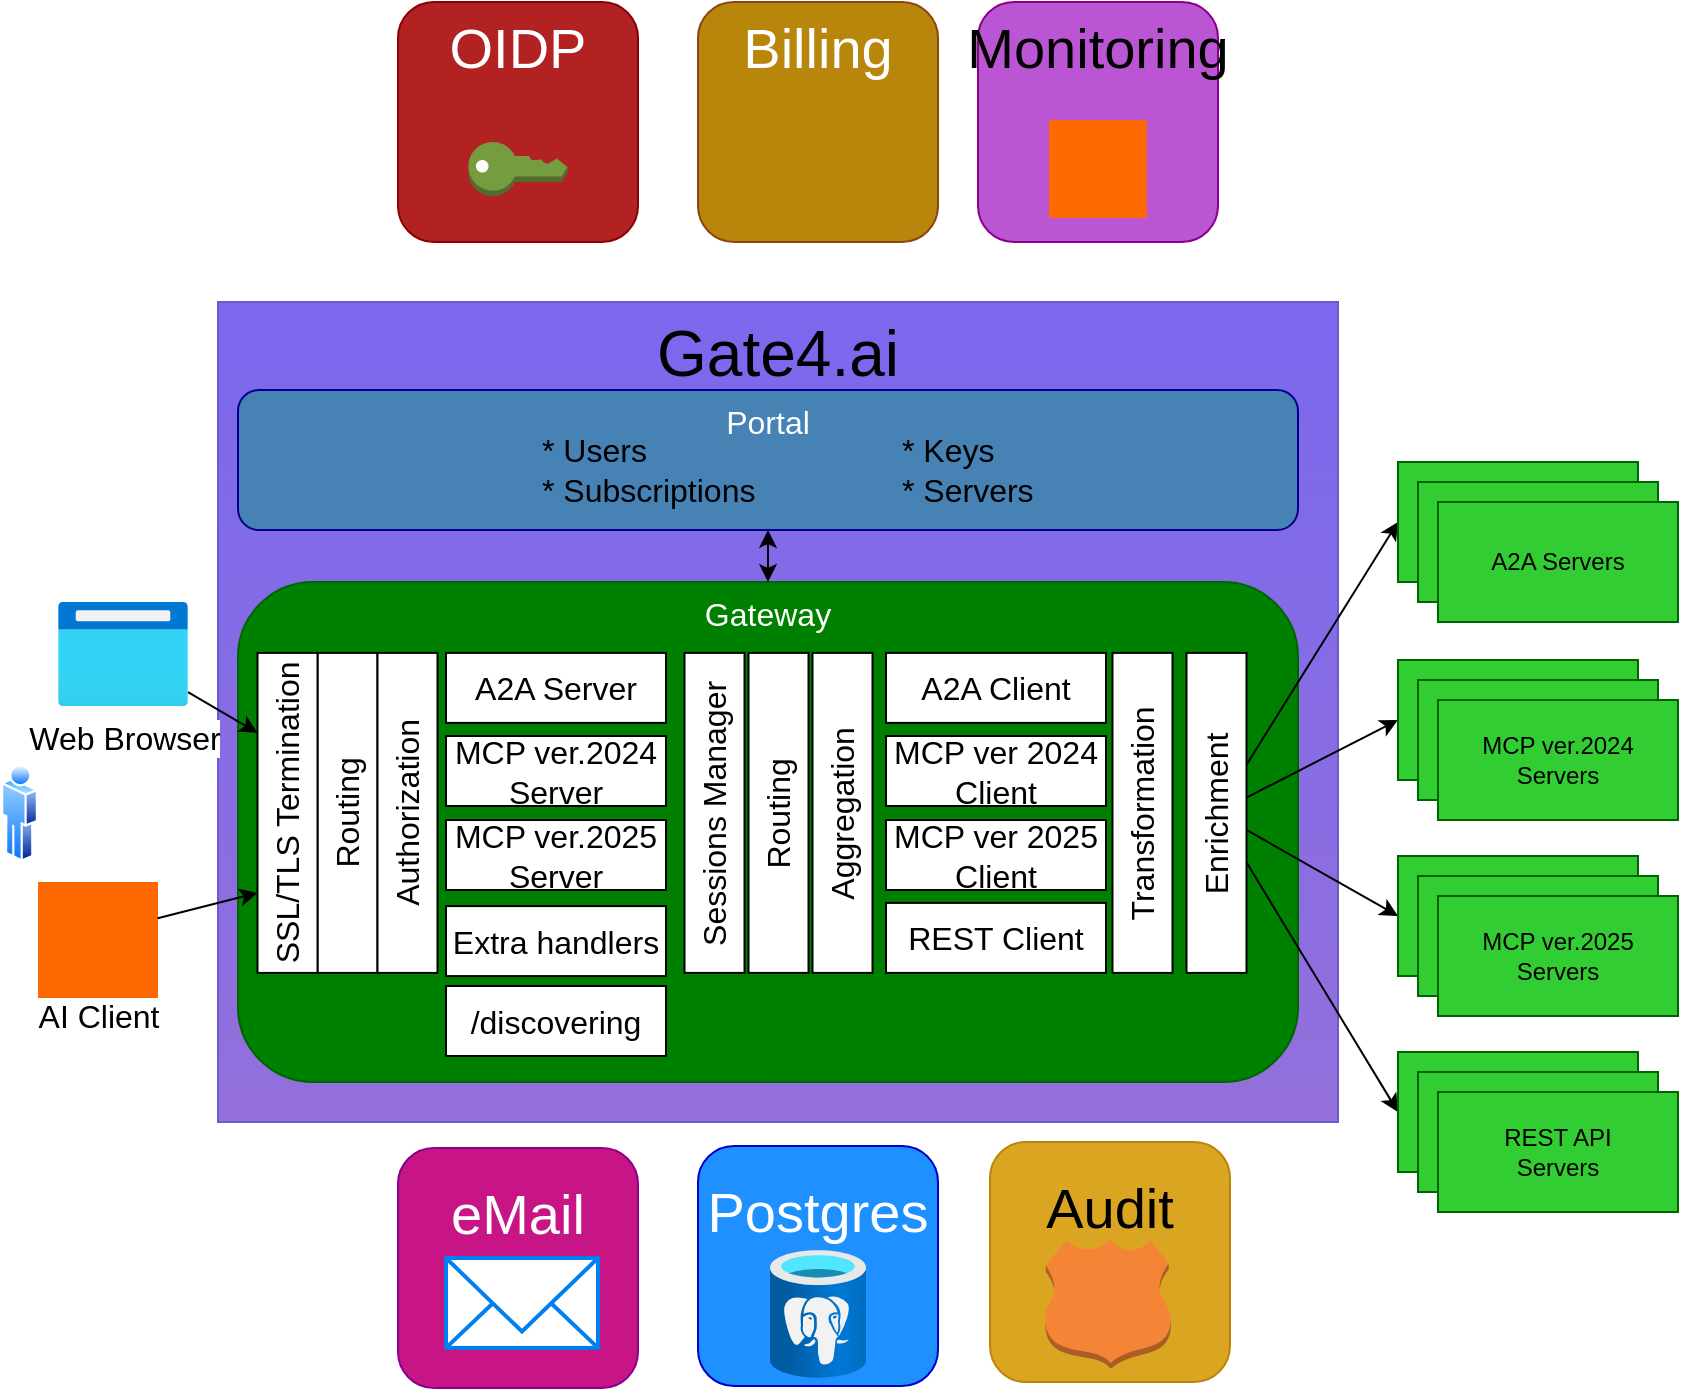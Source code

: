 <mxfile scale="1" border="0" version="26.2.2">
  <diagram name="Page-1" id="rISaZnfHqlBSePmNcUNR">
    <mxGraphModel dx="1362" dy="963" grid="1" gridSize="10" guides="1" tooltips="1" connect="1" arrows="1" fold="1" page="1" pageScale="1" pageWidth="850" pageHeight="1100" math="0" shadow="0">
      <root>
        <mxCell id="0" />
        <mxCell id="1" parent="0" />
        <mxCell id="ocgM2qB5vdDprt8gCR4s-26" value="Gate4.ai" style="rounded=0;whiteSpace=wrap;html=1;verticalAlign=top;fontSize=32;fillColor=#7B68EE;strokeColor=#6A5ACD;gradientColor=#9370DB;" parent="1" vertex="1">
          <mxGeometry x="110" y="150" width="560" height="410" as="geometry" />
        </mxCell>
        <mxCell id="ocgM2qB5vdDprt8gCR4s-22" value="&lt;font&gt;OIDP&lt;/font&gt;" style="rounded=1;whiteSpace=wrap;html=1;verticalAlign=top;fontSize=28;fillColor=#B22222;fontColor=#FFFFFF;strokeColor=#8B0000;" parent="1" vertex="1">
          <mxGeometry x="200" width="120" height="120" as="geometry" />
        </mxCell>
        <mxCell id="ocgM2qB5vdDprt8gCR4s-2" value="Web Browser" style="image;aspect=fixed;html=1;points=[];align=center;fontSize=16;image=img/lib/azure2/general/Browser.svg;imageBackground=none;labelBackgroundColor=default;textShadow=0;" parent="1" vertex="1">
          <mxGeometry x="30" y="300" width="65" height="52" as="geometry" />
        </mxCell>
        <mxCell id="ocgM2qB5vdDprt8gCR4s-3" value="AI Client" style="points=[];aspect=fixed;html=1;align=center;shadow=0;dashed=0;fillColor=#FF6A00;strokeColor=none;shape=mxgraph.alibaba_cloud.multimediaai;verticalAlign=bottom;spacingBottom=-20;fontSize=16;labelBackgroundColor=default;" parent="1" vertex="1">
          <mxGeometry x="20" y="440" width="60" height="59.1" as="geometry" />
        </mxCell>
        <mxCell id="ocgM2qB5vdDprt8gCR4s-4" value="Gateway" style="rounded=1;whiteSpace=wrap;html=1;verticalAlign=top;fontSize=16;fillColor=#008000;fontColor=#FFFFFF;strokeColor=#006400;" parent="1" vertex="1">
          <mxGeometry x="120" y="290" width="530" height="250" as="geometry" />
        </mxCell>
        <mxCell id="ocgM2qB5vdDprt8gCR4s-9" value="Portal" style="rounded=1;whiteSpace=wrap;html=1;verticalAlign=top;fontSize=16;fillColor=#4682B4;fontColor=#FFFFFF;strokeColor=#00008B;" parent="1" vertex="1">
          <mxGeometry x="120" y="194" width="530" height="70" as="geometry" />
        </mxCell>
        <mxCell id="ocgM2qB5vdDprt8gCR4s-19" value="" style="outlineConnect=0;dashed=0;verticalLabelPosition=bottom;verticalAlign=top;align=center;html=1;shape=mxgraph.aws3.add_on;fillColor=#759C3E;gradientColor=none;" parent="1" vertex="1">
          <mxGeometry x="235.25" y="70" width="49.5" height="27" as="geometry" />
        </mxCell>
        <mxCell id="ocgM2qB5vdDprt8gCR4s-25" value="&lt;font&gt;Billing&lt;/font&gt;" style="rounded=1;whiteSpace=wrap;html=1;verticalAlign=top;fontSize=28;fillColor=#B8860B;fontColor=#FFFFFF;strokeColor=#8B4513;" parent="1" vertex="1">
          <mxGeometry x="350" width="120" height="120" as="geometry" />
        </mxCell>
        <mxCell id="ocgM2qB5vdDprt8gCR4s-21" value="" style="shape=image;html=1;verticalAlign=top;verticalLabelPosition=bottom;labelBackgroundColor=#ffffff;imageAspect=0;aspect=fixed;image=https://cdn0.iconfinder.com/data/icons/business-startup-10/50/29-128.png" parent="1" vertex="1">
          <mxGeometry x="376" y="49.5" width="68" height="68" as="geometry" />
        </mxCell>
        <mxCell id="ocgM2qB5vdDprt8gCR4s-27" value="Routing" style="rounded=0;whiteSpace=wrap;html=1;fontSize=16;horizontal=0;" parent="1" vertex="1">
          <mxGeometry x="159.75" y="325.45" width="30" height="160" as="geometry" />
        </mxCell>
        <mxCell id="ocgM2qB5vdDprt8gCR4s-33" value="" style="endArrow=classic;html=1;rounded=0;entryX=0;entryY=0.25;entryDx=0;entryDy=0;" parent="1" source="ocgM2qB5vdDprt8gCR4s-2" target="2LIH8MT-0-WzAQpLcu-H-1" edge="1">
          <mxGeometry width="50" height="50" relative="1" as="geometry">
            <mxPoint x="520" y="430" as="sourcePoint" />
            <mxPoint x="570" y="380" as="targetPoint" />
          </mxGeometry>
        </mxCell>
        <mxCell id="ocgM2qB5vdDprt8gCR4s-34" value="" style="endArrow=classic;html=1;rounded=0;exitX=0.997;exitY=0.307;exitDx=0;exitDy=0;exitPerimeter=0;entryX=0;entryY=0.75;entryDx=0;entryDy=0;" parent="1" source="ocgM2qB5vdDprt8gCR4s-3" target="2LIH8MT-0-WzAQpLcu-H-1" edge="1">
          <mxGeometry width="50" height="50" relative="1" as="geometry">
            <mxPoint x="520" y="430" as="sourcePoint" />
            <mxPoint x="570" y="380" as="targetPoint" />
          </mxGeometry>
        </mxCell>
        <mxCell id="ocgM2qB5vdDprt8gCR4s-36" value="MCP ver.2024 Server" style="rounded=0;whiteSpace=wrap;html=1;fontSize=16;" parent="1" vertex="1">
          <mxGeometry x="224" y="367" width="110" height="35" as="geometry" />
        </mxCell>
        <mxCell id="ocgM2qB5vdDprt8gCR4s-37" value="MCP ver.2025 Server" style="rounded=0;whiteSpace=wrap;html=1;fontSize=16;" parent="1" vertex="1">
          <mxGeometry x="224" y="409" width="110" height="35" as="geometry" />
        </mxCell>
        <mxCell id="ocgM2qB5vdDprt8gCR4s-38" value="/discovering" style="rounded=0;whiteSpace=wrap;html=1;fontSize=16;" parent="1" vertex="1">
          <mxGeometry x="224" y="492" width="110" height="35" as="geometry" />
        </mxCell>
        <mxCell id="ocgM2qB5vdDprt8gCR4s-39" value="Sessions Manager" style="rounded=0;whiteSpace=wrap;html=1;horizontal=0;fontSize=16;" parent="1" vertex="1">
          <mxGeometry x="343.25" y="325.45" width="30" height="160" as="geometry" />
        </mxCell>
        <mxCell id="ocgM2qB5vdDprt8gCR4s-40" value="MCP ver 2024 Client" style="rounded=0;whiteSpace=wrap;html=1;fontSize=16;" parent="1" vertex="1">
          <mxGeometry x="444" y="367" width="110" height="35" as="geometry" />
        </mxCell>
        <mxCell id="ocgM2qB5vdDprt8gCR4s-41" value="MCP ver 2025 Client" style="rounded=0;whiteSpace=wrap;html=1;fontSize=16;" parent="1" vertex="1">
          <mxGeometry x="444" y="409" width="110" height="35" as="geometry" />
        </mxCell>
        <mxCell id="ocgM2qB5vdDprt8gCR4s-42" value="REST Client" style="rounded=0;whiteSpace=wrap;html=1;fontSize=16;" parent="1" vertex="1">
          <mxGeometry x="444" y="450.45" width="110" height="35" as="geometry" />
        </mxCell>
        <mxCell id="ocgM2qB5vdDprt8gCR4s-47" value="&lt;div&gt;* Users&lt;/div&gt;&lt;div&gt;* Subscriptions&lt;/div&gt;" style="text;html=1;align=left;verticalAlign=middle;whiteSpace=wrap;rounded=0;fontSize=16;" parent="1" vertex="1">
          <mxGeometry x="270" y="216.5" width="155" height="35" as="geometry" />
        </mxCell>
        <mxCell id="ocgM2qB5vdDprt8gCR4s-49" value="&lt;div&gt;* Keys&lt;/div&gt;&lt;div&gt;* Servers&lt;/div&gt;" style="text;html=1;align=left;verticalAlign=middle;whiteSpace=wrap;rounded=0;fontSize=16;" parent="1" vertex="1">
          <mxGeometry x="450" y="219" width="120" height="30" as="geometry" />
        </mxCell>
        <mxCell id="ocgM2qB5vdDprt8gCR4s-50" value="Transformation" style="rounded=0;whiteSpace=wrap;html=1;horizontal=0;fontSize=16;" parent="1" vertex="1">
          <mxGeometry x="557.25" y="325.45" width="30" height="160" as="geometry" />
        </mxCell>
        <mxCell id="ocgM2qB5vdDprt8gCR4s-51" value="Routing" style="rounded=0;whiteSpace=wrap;html=1;horizontal=0;fontSize=16;" parent="1" vertex="1">
          <mxGeometry x="375.25" y="325.45" width="30" height="160" as="geometry" />
        </mxCell>
        <mxCell id="ocgM2qB5vdDprt8gCR4s-52" value="Aggregation" style="rounded=0;whiteSpace=wrap;html=1;horizontal=0;fontSize=16;" parent="1" vertex="1">
          <mxGeometry x="407.25" y="325.45" width="30" height="160" as="geometry" />
        </mxCell>
        <mxCell id="ocgM2qB5vdDprt8gCR4s-53" value="Enrichment" style="rounded=0;whiteSpace=wrap;html=1;horizontal=0;fontSize=16;" parent="1" vertex="1">
          <mxGeometry x="594.25" y="325.45" width="30" height="160" as="geometry" />
        </mxCell>
        <mxCell id="ocgM2qB5vdDprt8gCR4s-54" value="Authorization" style="rounded=0;whiteSpace=wrap;html=1;fontSize=16;horizontal=0;" parent="1" vertex="1">
          <mxGeometry x="189.75" y="325.45" width="30" height="160" as="geometry" />
        </mxCell>
        <mxCell id="ocgM2qB5vdDprt8gCR4s-58" value="" style="endArrow=classic;startArrow=classic;html=1;rounded=0;" parent="1" source="ocgM2qB5vdDprt8gCR4s-4" target="ocgM2qB5vdDprt8gCR4s-9" edge="1">
          <mxGeometry width="50" height="50" relative="1" as="geometry">
            <mxPoint x="370" y="440" as="sourcePoint" />
            <mxPoint x="420" y="390" as="targetPoint" />
          </mxGeometry>
        </mxCell>
        <mxCell id="ocgM2qB5vdDprt8gCR4s-59" value="" style="endArrow=classic;html=1;rounded=0;entryX=0;entryY=0.5;entryDx=0;entryDy=0;" parent="1" source="ocgM2qB5vdDprt8gCR4s-53" target="ocgM2qB5vdDprt8gCR4s-10" edge="1">
          <mxGeometry width="50" height="50" relative="1" as="geometry">
            <mxPoint x="370" y="440" as="sourcePoint" />
            <mxPoint x="420" y="390" as="targetPoint" />
          </mxGeometry>
        </mxCell>
        <mxCell id="ocgM2qB5vdDprt8gCR4s-60" value="" style="endArrow=classic;html=1;rounded=0;entryX=0;entryY=0.5;entryDx=0;entryDy=0;" parent="1" source="ocgM2qB5vdDprt8gCR4s-53" target="ocgM2qB5vdDprt8gCR4s-13" edge="1">
          <mxGeometry width="50" height="50" relative="1" as="geometry">
            <mxPoint x="370" y="440" as="sourcePoint" />
            <mxPoint x="420" y="390" as="targetPoint" />
          </mxGeometry>
        </mxCell>
        <mxCell id="ocgM2qB5vdDprt8gCR4s-61" value="" style="endArrow=classic;html=1;rounded=0;entryX=0;entryY=0.5;entryDx=0;entryDy=0;" parent="1" source="ocgM2qB5vdDprt8gCR4s-53" target="ocgM2qB5vdDprt8gCR4s-16" edge="1">
          <mxGeometry width="50" height="50" relative="1" as="geometry">
            <mxPoint x="370" y="440" as="sourcePoint" />
            <mxPoint x="420" y="390" as="targetPoint" />
          </mxGeometry>
        </mxCell>
        <mxCell id="ocgM2qB5vdDprt8gCR4s-63" value="&lt;font&gt;Monitoring&lt;/font&gt;" style="rounded=1;whiteSpace=wrap;html=1;verticalAlign=top;fontSize=28;fillColor=#BA55D3;strokeColor=#8B008B;" parent="1" vertex="1">
          <mxGeometry x="490" width="120" height="120" as="geometry" />
        </mxCell>
        <mxCell id="ocgM2qB5vdDprt8gCR4s-62" value="" style="points=[];aspect=fixed;html=1;align=center;shadow=0;dashed=0;fillColor=#FF6A00;strokeColor=none;shape=mxgraph.alibaba_cloud.prometheus;" parent="1" vertex="1">
          <mxGeometry x="525.55" y="59.05" width="48.9" height="48.9" as="geometry" />
        </mxCell>
        <mxCell id="2LIH8MT-0-WzAQpLcu-H-1" value="SSL/TLS Termination" style="rounded=0;whiteSpace=wrap;html=1;fontSize=16;horizontal=0;" parent="1" vertex="1">
          <mxGeometry x="129.75" y="325.45" width="30" height="160" as="geometry" />
        </mxCell>
        <mxCell id="2LIH8MT-0-WzAQpLcu-H-5" value="A2A Server" style="rounded=0;whiteSpace=wrap;html=1;fontSize=16;" parent="1" vertex="1">
          <mxGeometry x="224" y="325.45" width="110" height="35" as="geometry" />
        </mxCell>
        <mxCell id="2LIH8MT-0-WzAQpLcu-H-6" value="A2A Client" style="rounded=0;whiteSpace=wrap;html=1;fontSize=16;" parent="1" vertex="1">
          <mxGeometry x="444" y="325.45" width="110" height="35" as="geometry" />
        </mxCell>
        <mxCell id="2LIH8MT-0-WzAQpLcu-H-10" value="" style="endArrow=classic;html=1;rounded=0;entryX=0;entryY=0.5;entryDx=0;entryDy=0;" parent="1" source="ocgM2qB5vdDprt8gCR4s-53" target="2LIH8MT-0-WzAQpLcu-H-7" edge="1">
          <mxGeometry width="50" height="50" relative="1" as="geometry">
            <mxPoint x="634" y="397" as="sourcePoint" />
            <mxPoint x="670" y="80" as="targetPoint" />
          </mxGeometry>
        </mxCell>
        <mxCell id="2LIH8MT-0-WzAQpLcu-H-11" value="" style="group" parent="1" vertex="1" connectable="0">
          <mxGeometry x="700" y="230" width="140" height="80" as="geometry" />
        </mxCell>
        <mxCell id="2LIH8MT-0-WzAQpLcu-H-7" value="MCP ver.2024" style="rounded=0;whiteSpace=wrap;html=1;fillColor=#32CD32;strokeColor=#006400;" parent="2LIH8MT-0-WzAQpLcu-H-11" vertex="1">
          <mxGeometry width="120" height="60" as="geometry" />
        </mxCell>
        <mxCell id="2LIH8MT-0-WzAQpLcu-H-8" value="MCP ver.2024" style="rounded=0;whiteSpace=wrap;html=1;fillColor=#32CD32;strokeColor=#006400;" parent="2LIH8MT-0-WzAQpLcu-H-11" vertex="1">
          <mxGeometry x="10" y="10" width="120" height="60" as="geometry" />
        </mxCell>
        <mxCell id="2LIH8MT-0-WzAQpLcu-H-9" value="&lt;div&gt;A2A Servers&lt;/div&gt;" style="rounded=0;whiteSpace=wrap;html=1;fillColor=#32CD32;strokeColor=#006400;" parent="2LIH8MT-0-WzAQpLcu-H-11" vertex="1">
          <mxGeometry x="20" y="20" width="120" height="60" as="geometry" />
        </mxCell>
        <mxCell id="2LIH8MT-0-WzAQpLcu-H-12" value="" style="group" parent="1" vertex="1" connectable="0">
          <mxGeometry x="700" y="329" width="140" height="80" as="geometry" />
        </mxCell>
        <mxCell id="ocgM2qB5vdDprt8gCR4s-10" value="MCP ver.2024" style="rounded=0;whiteSpace=wrap;html=1;fillColor=#32CD32;strokeColor=#006400;" parent="2LIH8MT-0-WzAQpLcu-H-12" vertex="1">
          <mxGeometry width="120" height="60" as="geometry" />
        </mxCell>
        <mxCell id="ocgM2qB5vdDprt8gCR4s-11" value="MCP ver.2024" style="rounded=0;whiteSpace=wrap;html=1;fillColor=#32CD32;strokeColor=#006400;" parent="2LIH8MT-0-WzAQpLcu-H-12" vertex="1">
          <mxGeometry x="10" y="10" width="120" height="60" as="geometry" />
        </mxCell>
        <mxCell id="ocgM2qB5vdDprt8gCR4s-12" value="MCP ver.2024&lt;div&gt;Servers&lt;/div&gt;" style="rounded=0;whiteSpace=wrap;html=1;fillColor=#32CD32;strokeColor=#006400;" parent="2LIH8MT-0-WzAQpLcu-H-12" vertex="1">
          <mxGeometry x="20" y="20" width="120" height="60" as="geometry" />
        </mxCell>
        <mxCell id="2LIH8MT-0-WzAQpLcu-H-13" value="" style="group" parent="1" vertex="1" connectable="0">
          <mxGeometry x="700" y="427" width="140" height="80" as="geometry" />
        </mxCell>
        <mxCell id="ocgM2qB5vdDprt8gCR4s-13" value="MCP ver.2024" style="rounded=0;whiteSpace=wrap;html=1;fillColor=#32CD32;strokeColor=#006400;" parent="2LIH8MT-0-WzAQpLcu-H-13" vertex="1">
          <mxGeometry width="120" height="60" as="geometry" />
        </mxCell>
        <mxCell id="ocgM2qB5vdDprt8gCR4s-14" value="MCP ver.2024" style="rounded=0;whiteSpace=wrap;html=1;fillColor=#32CD32;strokeColor=#006400;" parent="2LIH8MT-0-WzAQpLcu-H-13" vertex="1">
          <mxGeometry x="10" y="10" width="120" height="60" as="geometry" />
        </mxCell>
        <mxCell id="ocgM2qB5vdDprt8gCR4s-15" value="MCP ver.2025&lt;div&gt;Servers&lt;/div&gt;" style="rounded=0;whiteSpace=wrap;html=1;fillColor=#32CD32;strokeColor=#006400;" parent="2LIH8MT-0-WzAQpLcu-H-13" vertex="1">
          <mxGeometry x="20" y="20" width="120" height="60" as="geometry" />
        </mxCell>
        <mxCell id="2LIH8MT-0-WzAQpLcu-H-14" value="" style="group" parent="1" vertex="1" connectable="0">
          <mxGeometry x="700" y="525" width="140" height="80" as="geometry" />
        </mxCell>
        <mxCell id="ocgM2qB5vdDprt8gCR4s-16" value="MCP ver.2024" style="rounded=0;whiteSpace=wrap;html=1;fillColor=#32CD32;strokeColor=#006400;" parent="2LIH8MT-0-WzAQpLcu-H-14" vertex="1">
          <mxGeometry width="120" height="60" as="geometry" />
        </mxCell>
        <mxCell id="ocgM2qB5vdDprt8gCR4s-17" value="MCP ver.2024" style="rounded=0;whiteSpace=wrap;html=1;fillColor=#32CD32;strokeColor=#006400;" parent="2LIH8MT-0-WzAQpLcu-H-14" vertex="1">
          <mxGeometry x="10" y="10" width="120" height="60" as="geometry" />
        </mxCell>
        <mxCell id="ocgM2qB5vdDprt8gCR4s-18" value="REST API&lt;div&gt;Servers&lt;/div&gt;" style="rounded=0;whiteSpace=wrap;html=1;fillColor=#32CD32;strokeColor=#006400;" parent="2LIH8MT-0-WzAQpLcu-H-14" vertex="1">
          <mxGeometry x="20" y="20" width="120" height="60" as="geometry" />
        </mxCell>
        <mxCell id="VnLAZ1YdCDZ5EFsBHdoY-1" value="" style="image;aspect=fixed;perimeter=ellipsePerimeter;html=1;align=center;shadow=0;dashed=0;spacingTop=3;image=img/lib/active_directory/user.svg;" parent="1" vertex="1">
          <mxGeometry x="1.5" y="380.45" width="18.5" height="50" as="geometry" />
        </mxCell>
        <mxCell id="6LP2ceM4rrGrcbxaXxl9-2" value="" style="group" vertex="1" connectable="0" parent="1">
          <mxGeometry x="496" y="570" width="120" height="120" as="geometry" />
        </mxCell>
        <mxCell id="ocgM2qB5vdDprt8gCR4s-65" value="&lt;font style=&quot;font-size: 28px;&quot;&gt;Audit&lt;/font&gt;" style="rounded=1;whiteSpace=wrap;html=1;verticalAlign=top;fontSize=39;fillColor=#DAA520;strokeColor=#B8860B;" parent="6LP2ceM4rrGrcbxaXxl9-2" vertex="1">
          <mxGeometry width="120" height="120" as="geometry" />
        </mxCell>
        <mxCell id="ocgM2qB5vdDprt8gCR4s-64" value="" style="outlineConnect=0;dashed=0;verticalLabelPosition=bottom;verticalAlign=top;align=center;html=1;shape=mxgraph.aws3.hosted_zone;fillColor=#F58536;gradientColor=none;" parent="6LP2ceM4rrGrcbxaXxl9-2" vertex="1">
          <mxGeometry x="27.5" y="48.75" width="63" height="64.5" as="geometry" />
        </mxCell>
        <mxCell id="6LP2ceM4rrGrcbxaXxl9-3" value="" style="group" vertex="1" connectable="0" parent="1">
          <mxGeometry x="350" y="572" width="120" height="120" as="geometry" />
        </mxCell>
        <mxCell id="ocgM2qB5vdDprt8gCR4s-31" value="&lt;font style=&quot;font-size: 28px;&quot;&gt;Postgres&lt;/font&gt;" style="rounded=1;whiteSpace=wrap;html=1;verticalAlign=top;fontSize=39;fillColor=#1E90FF;strokeColor=#0000CD;fontColor=#FFFFFF;" parent="6LP2ceM4rrGrcbxaXxl9-3" vertex="1">
          <mxGeometry width="120" height="120" as="geometry" />
        </mxCell>
        <mxCell id="ocgM2qB5vdDprt8gCR4s-6" value="" style="image;aspect=fixed;html=1;points=[];align=center;fontSize=12;image=img/lib/azure2/databases/Azure_Database_PostgreSQL_Server.svg;" parent="6LP2ceM4rrGrcbxaXxl9-3" vertex="1">
          <mxGeometry x="36" y="52" width="48" height="64" as="geometry" />
        </mxCell>
        <mxCell id="6LP2ceM4rrGrcbxaXxl9-4" value="" style="group" vertex="1" connectable="0" parent="1">
          <mxGeometry x="200" y="573" width="120" height="120" as="geometry" />
        </mxCell>
        <mxCell id="ocgM2qB5vdDprt8gCR4s-29" value="&lt;font style=&quot;font-size: 28px;&quot;&gt;eMail&lt;/font&gt;" style="rounded=1;whiteSpace=wrap;html=1;verticalAlign=top;fontSize=39;fillColor=#C71585;strokeColor=#8B008B;fontColor=#FFFFFF;" parent="6LP2ceM4rrGrcbxaXxl9-4" vertex="1">
          <mxGeometry width="120" height="120" as="geometry" />
        </mxCell>
        <mxCell id="ocgM2qB5vdDprt8gCR4s-8" value="" style="html=1;verticalLabelPosition=bottom;align=center;labelBackgroundColor=#ffffff;verticalAlign=top;strokeWidth=2;strokeColor=#0080F0;shadow=0;dashed=0;shape=mxgraph.ios7.icons.mail;" parent="6LP2ceM4rrGrcbxaXxl9-4" vertex="1">
          <mxGeometry x="24" y="55" width="76" height="44.95" as="geometry" />
        </mxCell>
        <mxCell id="6LP2ceM4rrGrcbxaXxl9-5" value="Extra handlers" style="rounded=0;whiteSpace=wrap;html=1;fontSize=16;" vertex="1" parent="1">
          <mxGeometry x="224" y="452.05" width="110" height="35" as="geometry" />
        </mxCell>
      </root>
    </mxGraphModel>
  </diagram>
</mxfile>
